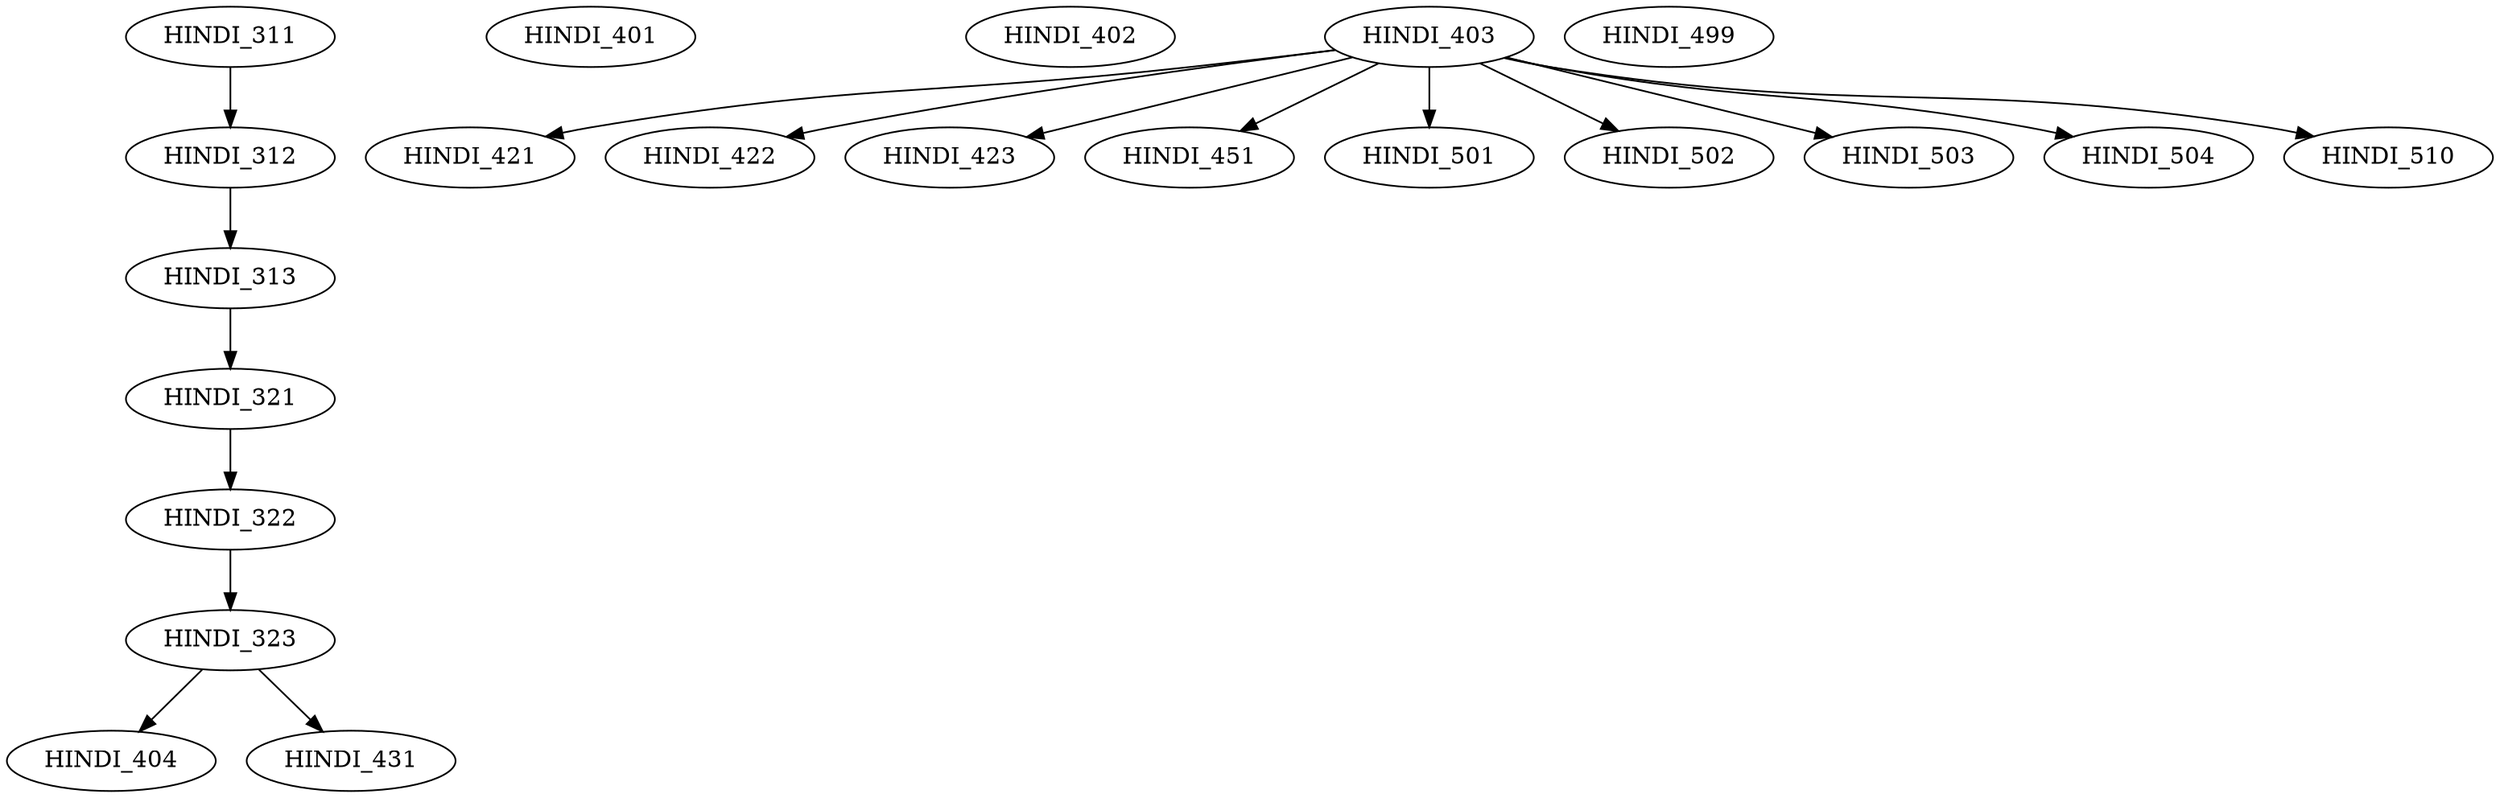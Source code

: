 digraph G {
    HINDI_311;
    edge [color=black];
    HINDI_311 -> HINDI_312;
    edge [color=black];
    HINDI_312 -> HINDI_313;
    edge [color=black];
    HINDI_313 -> HINDI_321;
    edge [color=black];
    HINDI_321 -> HINDI_322;
    edge [color=black];
    HINDI_322 -> HINDI_323;
    HINDI_401;
    HINDI_402;
    HINDI_403;
    edge [color=black];
    HINDI_323 -> HINDI_404;
    edge [color=black];
    HINDI_403 -> HINDI_421;
    edge [color=black];
    HINDI_403 -> HINDI_422;
    edge [color=black];
    HINDI_403 -> HINDI_423;
    edge [color=black];
    HINDI_323 -> HINDI_431;
    edge [color=black];
    HINDI_403 -> HINDI_451;
    HINDI_499;
    edge [color=black];
    HINDI_403 -> HINDI_501;
    edge [color=black];
    HINDI_403 -> HINDI_502;
    edge [color=black];
    HINDI_403 -> HINDI_503;
    edge [color=black];
    HINDI_403 -> HINDI_504;
    edge [color=black];
    HINDI_403 -> HINDI_510;
}
